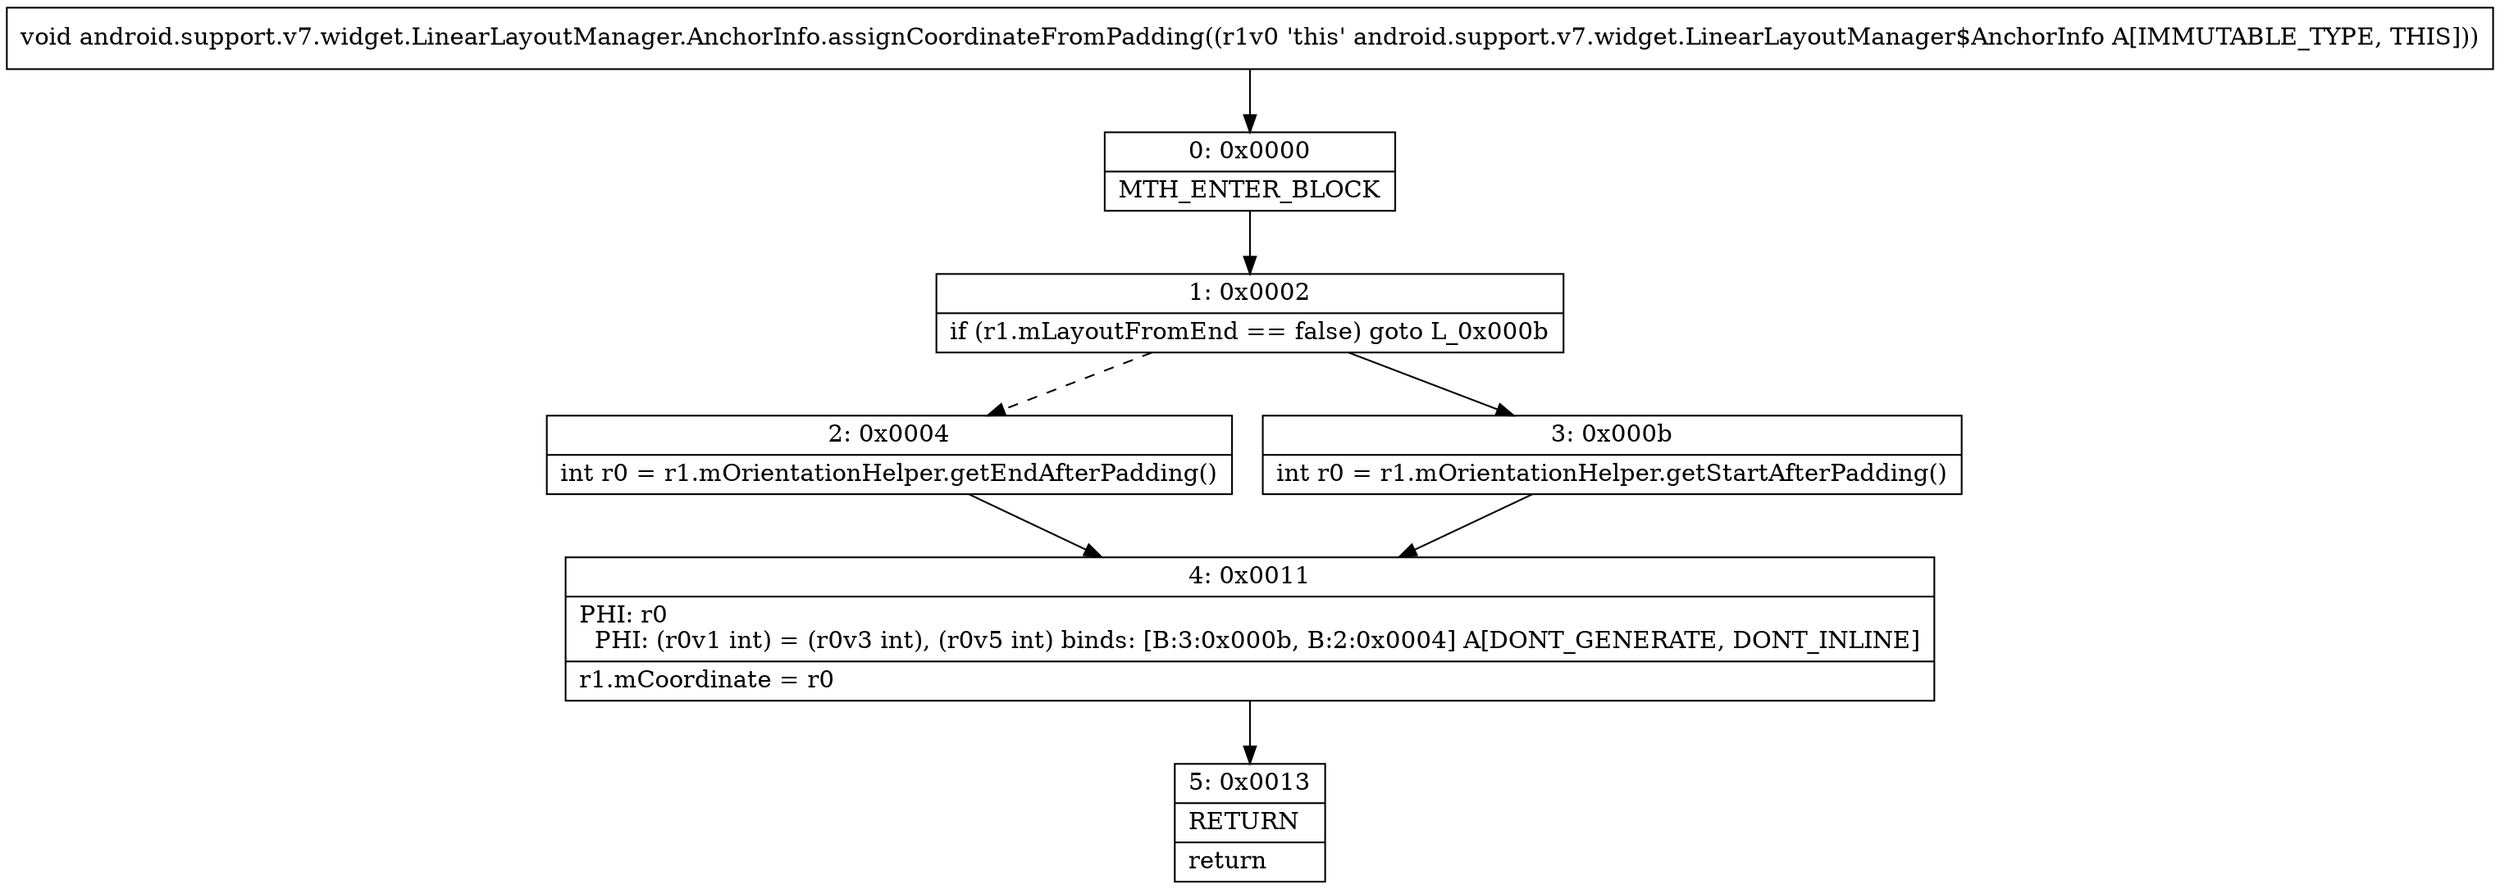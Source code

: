digraph "CFG forandroid.support.v7.widget.LinearLayoutManager.AnchorInfo.assignCoordinateFromPadding()V" {
Node_0 [shape=record,label="{0\:\ 0x0000|MTH_ENTER_BLOCK\l}"];
Node_1 [shape=record,label="{1\:\ 0x0002|if (r1.mLayoutFromEnd == false) goto L_0x000b\l}"];
Node_2 [shape=record,label="{2\:\ 0x0004|int r0 = r1.mOrientationHelper.getEndAfterPadding()\l}"];
Node_3 [shape=record,label="{3\:\ 0x000b|int r0 = r1.mOrientationHelper.getStartAfterPadding()\l}"];
Node_4 [shape=record,label="{4\:\ 0x0011|PHI: r0 \l  PHI: (r0v1 int) = (r0v3 int), (r0v5 int) binds: [B:3:0x000b, B:2:0x0004] A[DONT_GENERATE, DONT_INLINE]\l|r1.mCoordinate = r0\l}"];
Node_5 [shape=record,label="{5\:\ 0x0013|RETURN\l|return\l}"];
MethodNode[shape=record,label="{void android.support.v7.widget.LinearLayoutManager.AnchorInfo.assignCoordinateFromPadding((r1v0 'this' android.support.v7.widget.LinearLayoutManager$AnchorInfo A[IMMUTABLE_TYPE, THIS])) }"];
MethodNode -> Node_0;
Node_0 -> Node_1;
Node_1 -> Node_2[style=dashed];
Node_1 -> Node_3;
Node_2 -> Node_4;
Node_3 -> Node_4;
Node_4 -> Node_5;
}

